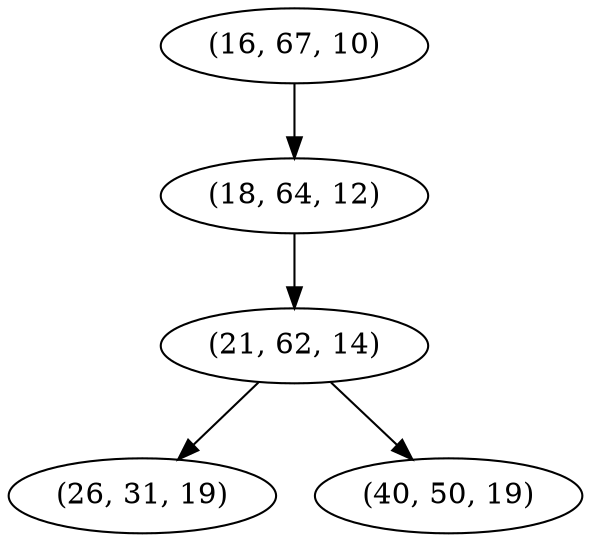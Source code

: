 digraph tree {
    "(16, 67, 10)";
    "(18, 64, 12)";
    "(21, 62, 14)";
    "(26, 31, 19)";
    "(40, 50, 19)";
    "(16, 67, 10)" -> "(18, 64, 12)";
    "(18, 64, 12)" -> "(21, 62, 14)";
    "(21, 62, 14)" -> "(26, 31, 19)";
    "(21, 62, 14)" -> "(40, 50, 19)";
}
